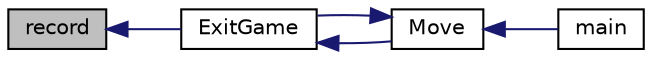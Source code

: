 digraph "record"
{
  edge [fontname="Helvetica",fontsize="10",labelfontname="Helvetica",labelfontsize="10"];
  node [fontname="Helvetica",fontsize="10",shape=record];
  rankdir="LR";
  Node125 [label="record",height=0.2,width=0.4,color="black", fillcolor="grey75", style="filled", fontcolor="black"];
  Node125 -> Node126 [dir="back",color="midnightblue",fontsize="10",style="solid"];
  Node126 [label="ExitGame",height=0.2,width=0.4,color="black", fillcolor="white", style="filled",URL="$main_8c.html#a4ae4a6c601765f289ae97678bb8a4d6a"];
  Node126 -> Node127 [dir="back",color="midnightblue",fontsize="10",style="solid"];
  Node127 [label="Move",height=0.2,width=0.4,color="black", fillcolor="white", style="filled",URL="$main_8c.html#a678e66228c0453fbbe74a605bcc27c51"];
  Node127 -> Node128 [dir="back",color="midnightblue",fontsize="10",style="solid"];
  Node128 [label="main",height=0.2,width=0.4,color="black", fillcolor="white", style="filled",URL="$main_8c.html#ae66f6b31b5ad750f1fe042a706a4e3d4"];
  Node127 -> Node126 [dir="back",color="midnightblue",fontsize="10",style="solid"];
}
